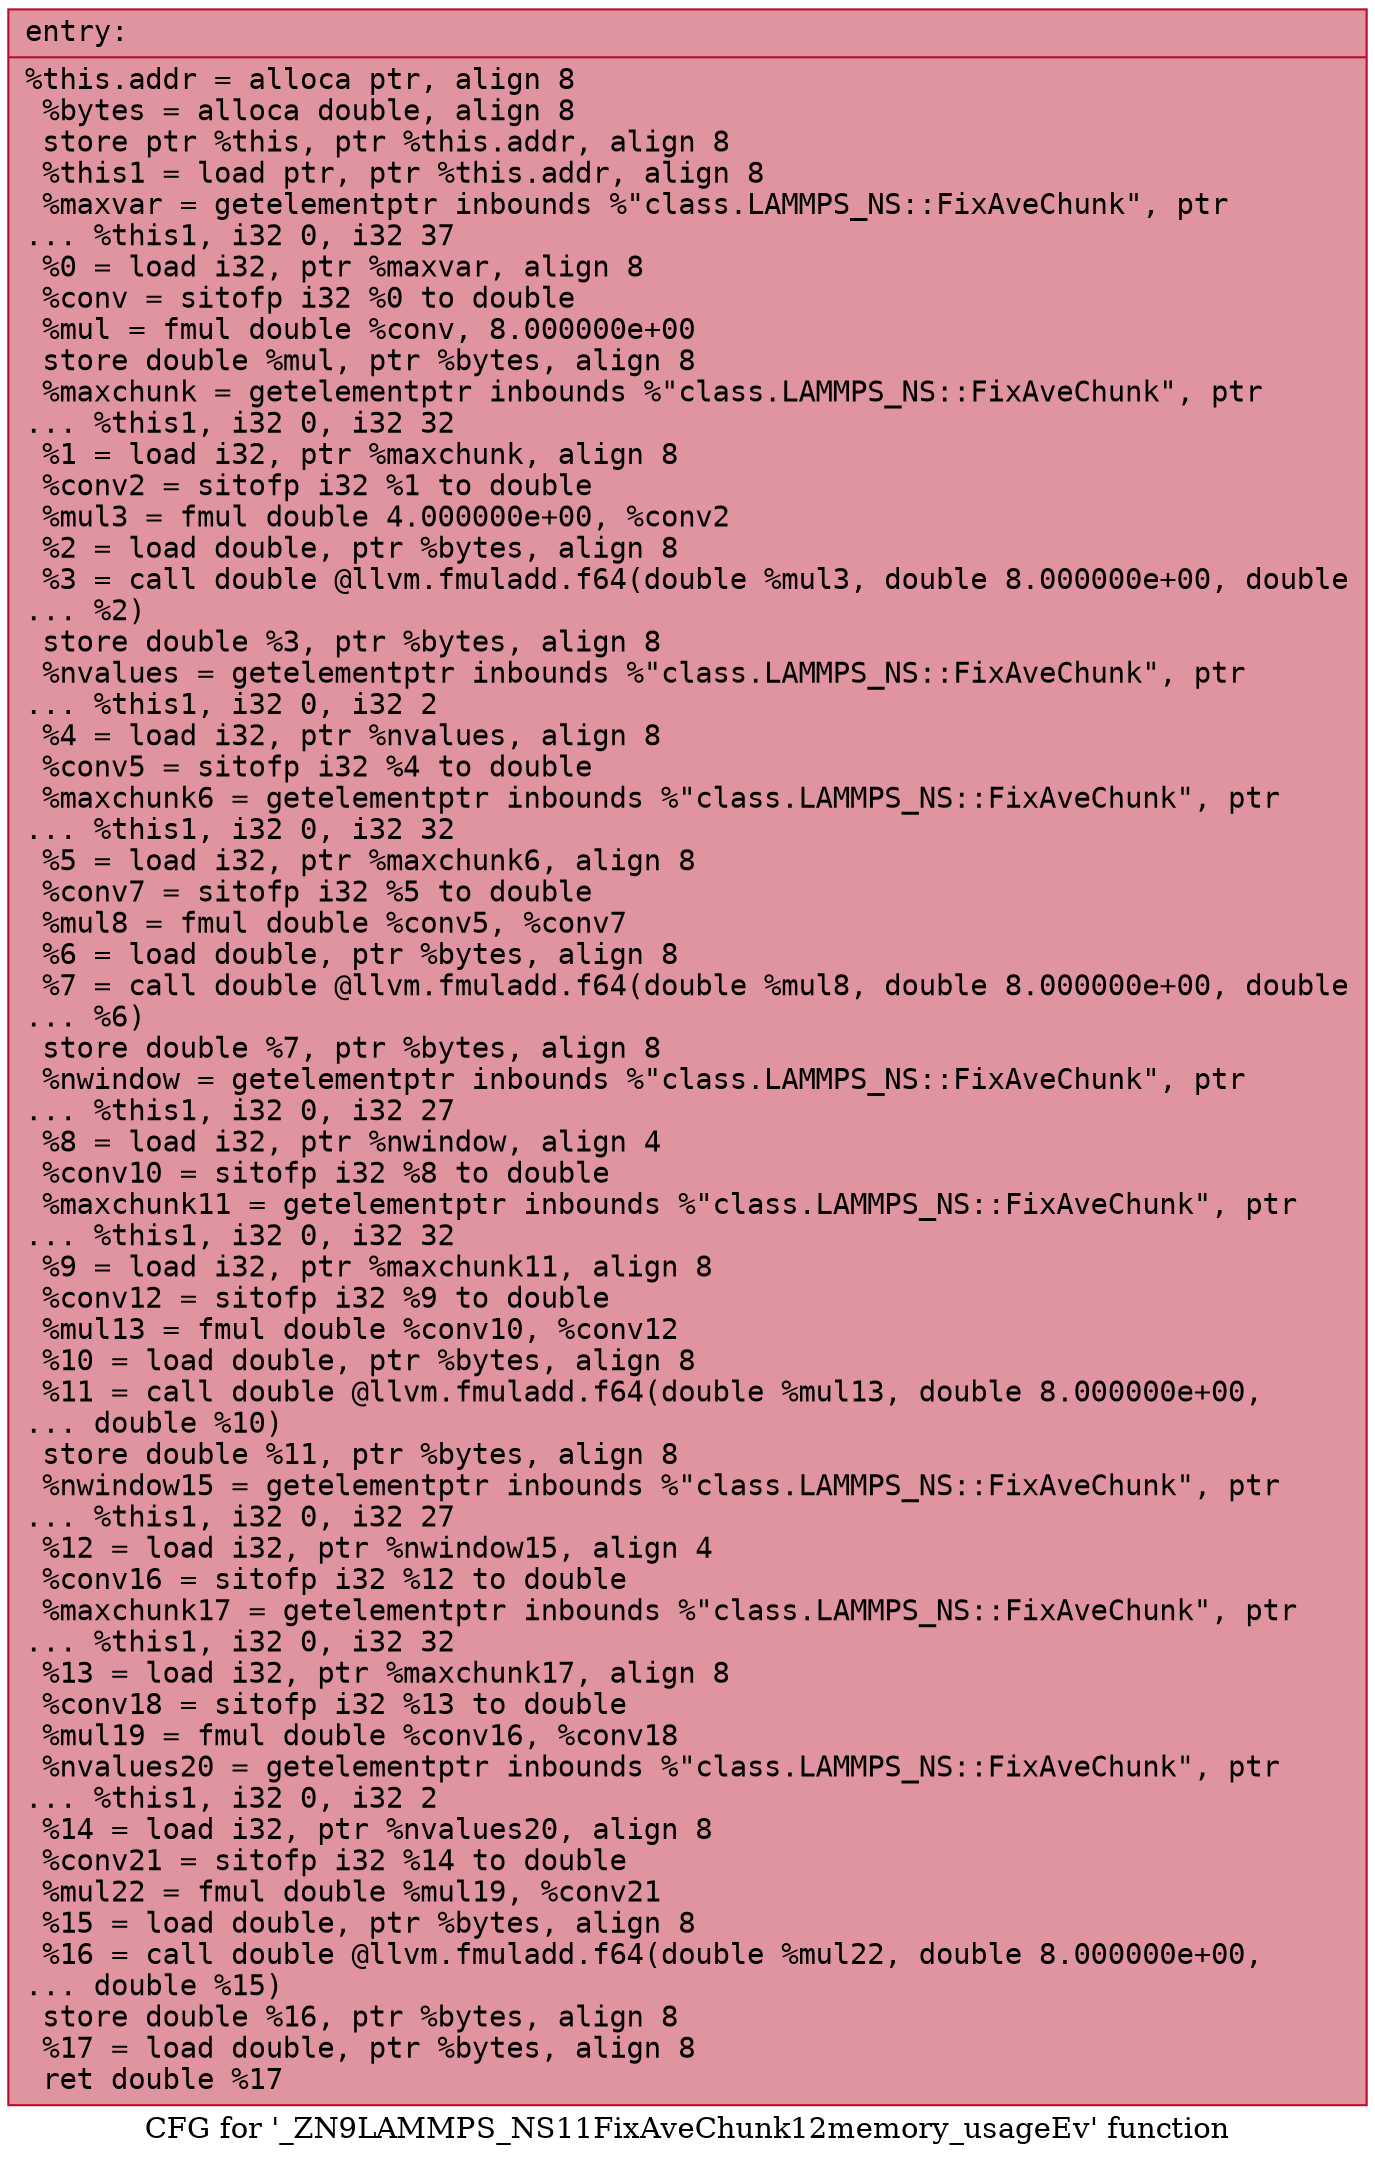 digraph "CFG for '_ZN9LAMMPS_NS11FixAveChunk12memory_usageEv' function" {
	label="CFG for '_ZN9LAMMPS_NS11FixAveChunk12memory_usageEv' function";

	Node0x56128954c3c0 [shape=record,color="#b70d28ff", style=filled, fillcolor="#b70d2870" fontname="Courier",label="{entry:\l|  %this.addr = alloca ptr, align 8\l  %bytes = alloca double, align 8\l  store ptr %this, ptr %this.addr, align 8\l  %this1 = load ptr, ptr %this.addr, align 8\l  %maxvar = getelementptr inbounds %\"class.LAMMPS_NS::FixAveChunk\", ptr\l... %this1, i32 0, i32 37\l  %0 = load i32, ptr %maxvar, align 8\l  %conv = sitofp i32 %0 to double\l  %mul = fmul double %conv, 8.000000e+00\l  store double %mul, ptr %bytes, align 8\l  %maxchunk = getelementptr inbounds %\"class.LAMMPS_NS::FixAveChunk\", ptr\l... %this1, i32 0, i32 32\l  %1 = load i32, ptr %maxchunk, align 8\l  %conv2 = sitofp i32 %1 to double\l  %mul3 = fmul double 4.000000e+00, %conv2\l  %2 = load double, ptr %bytes, align 8\l  %3 = call double @llvm.fmuladd.f64(double %mul3, double 8.000000e+00, double\l... %2)\l  store double %3, ptr %bytes, align 8\l  %nvalues = getelementptr inbounds %\"class.LAMMPS_NS::FixAveChunk\", ptr\l... %this1, i32 0, i32 2\l  %4 = load i32, ptr %nvalues, align 8\l  %conv5 = sitofp i32 %4 to double\l  %maxchunk6 = getelementptr inbounds %\"class.LAMMPS_NS::FixAveChunk\", ptr\l... %this1, i32 0, i32 32\l  %5 = load i32, ptr %maxchunk6, align 8\l  %conv7 = sitofp i32 %5 to double\l  %mul8 = fmul double %conv5, %conv7\l  %6 = load double, ptr %bytes, align 8\l  %7 = call double @llvm.fmuladd.f64(double %mul8, double 8.000000e+00, double\l... %6)\l  store double %7, ptr %bytes, align 8\l  %nwindow = getelementptr inbounds %\"class.LAMMPS_NS::FixAveChunk\", ptr\l... %this1, i32 0, i32 27\l  %8 = load i32, ptr %nwindow, align 4\l  %conv10 = sitofp i32 %8 to double\l  %maxchunk11 = getelementptr inbounds %\"class.LAMMPS_NS::FixAveChunk\", ptr\l... %this1, i32 0, i32 32\l  %9 = load i32, ptr %maxchunk11, align 8\l  %conv12 = sitofp i32 %9 to double\l  %mul13 = fmul double %conv10, %conv12\l  %10 = load double, ptr %bytes, align 8\l  %11 = call double @llvm.fmuladd.f64(double %mul13, double 8.000000e+00,\l... double %10)\l  store double %11, ptr %bytes, align 8\l  %nwindow15 = getelementptr inbounds %\"class.LAMMPS_NS::FixAveChunk\", ptr\l... %this1, i32 0, i32 27\l  %12 = load i32, ptr %nwindow15, align 4\l  %conv16 = sitofp i32 %12 to double\l  %maxchunk17 = getelementptr inbounds %\"class.LAMMPS_NS::FixAveChunk\", ptr\l... %this1, i32 0, i32 32\l  %13 = load i32, ptr %maxchunk17, align 8\l  %conv18 = sitofp i32 %13 to double\l  %mul19 = fmul double %conv16, %conv18\l  %nvalues20 = getelementptr inbounds %\"class.LAMMPS_NS::FixAveChunk\", ptr\l... %this1, i32 0, i32 2\l  %14 = load i32, ptr %nvalues20, align 8\l  %conv21 = sitofp i32 %14 to double\l  %mul22 = fmul double %mul19, %conv21\l  %15 = load double, ptr %bytes, align 8\l  %16 = call double @llvm.fmuladd.f64(double %mul22, double 8.000000e+00,\l... double %15)\l  store double %16, ptr %bytes, align 8\l  %17 = load double, ptr %bytes, align 8\l  ret double %17\l}"];
}
